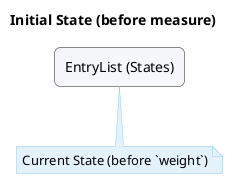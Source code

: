 @startuml
' ===== Initial State (before measure) =====
title Initial State (before measure)

skinparam shadowing false
skinparam defaultFontName Arial
skinparam rectangle {
  RoundCorner 12
  FontSize 14
}
skinparam note {
  BackgroundColor #E3F2FD
  BorderColor #90CAF9
  RoundCorner 12
}

rectangle "EntryList (States)" as EL #F5F7FA {
  ' empty before adding a measurement
}

' show "current state" pointer
note as CS #E3F2FD
Current State (before `weight`)
end note
CS -up-> EL

@enduml
